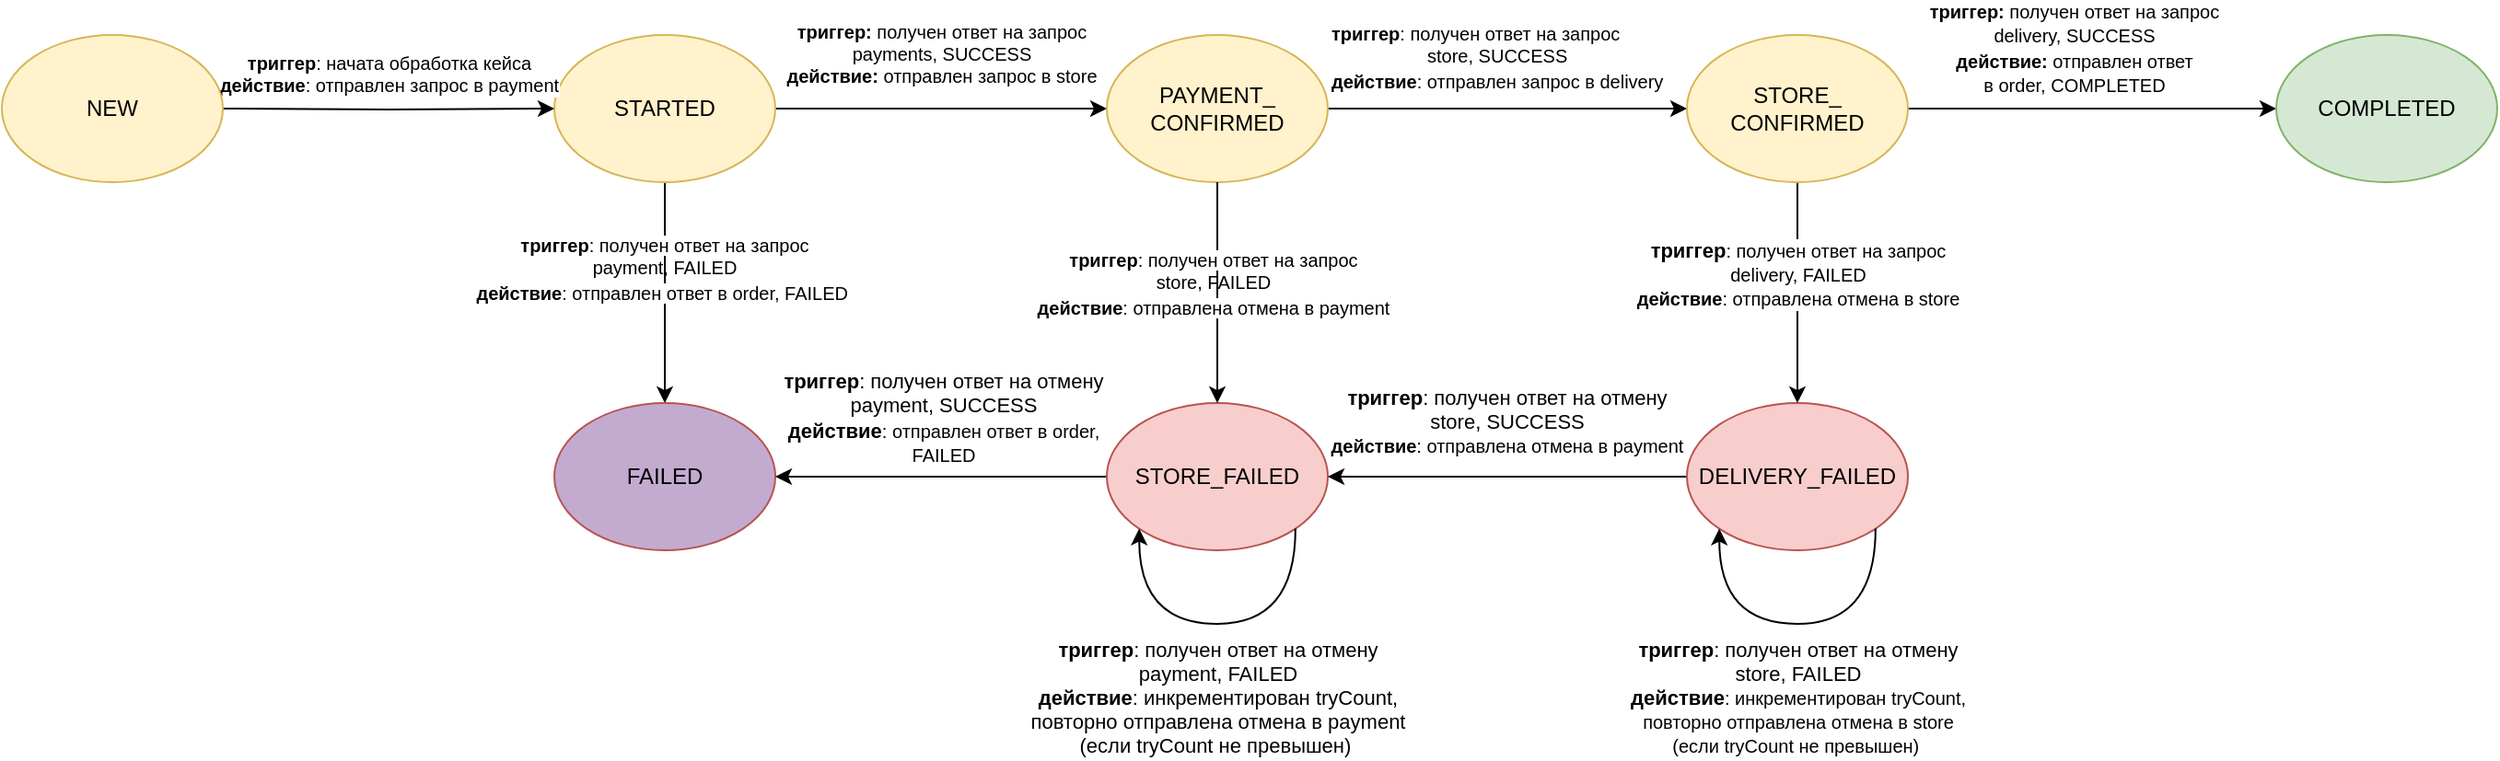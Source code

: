 <mxfile version="23.1.7" type="device">
  <diagram id="PWOiysjbzoVnrJI6Vcf2" name="Saga graph">
    <mxGraphModel dx="1434" dy="900" grid="1" gridSize="10" guides="1" tooltips="1" connect="1" arrows="1" fold="1" page="1" pageScale="1" pageWidth="827" pageHeight="1169" background="#ffffff" math="0" shadow="0">
      <root>
        <mxCell id="0" />
        <mxCell id="1" parent="0" />
        <mxCell id="Zed7AThDb2oXmbVCsnqb-12" style="edgeStyle=orthogonalEdgeStyle;rounded=0;orthogonalLoop=1;jettySize=auto;html=1;exitX=1;exitY=0.5;exitDx=0;exitDy=0;entryX=0;entryY=0.5;entryDx=0;entryDy=0;" parent="1" source="Zed7AThDb2oXmbVCsnqb-5" target="Zed7AThDb2oXmbVCsnqb-7" edge="1">
          <mxGeometry relative="1" as="geometry" />
        </mxCell>
        <mxCell id="Zed7AThDb2oXmbVCsnqb-22" style="rounded=0;orthogonalLoop=1;jettySize=auto;html=1;exitX=0.5;exitY=1;exitDx=0;exitDy=0;entryX=0.5;entryY=0;entryDx=0;entryDy=0;" parent="1" source="Zed7AThDb2oXmbVCsnqb-5" target="Zed7AThDb2oXmbVCsnqb-21" edge="1">
          <mxGeometry relative="1" as="geometry" />
        </mxCell>
        <mxCell id="Zed7AThDb2oXmbVCsnqb-5" value="STARTED" style="ellipse;whiteSpace=wrap;html=1;fillColor=#fff2cc;strokeColor=#d6b656;" parent="1" vertex="1">
          <mxGeometry x="300" y="150" width="120" height="80" as="geometry" />
        </mxCell>
        <mxCell id="Zed7AThDb2oXmbVCsnqb-11" style="edgeStyle=orthogonalEdgeStyle;rounded=0;orthogonalLoop=1;jettySize=auto;html=1;exitX=1;exitY=0.5;exitDx=0;exitDy=0;entryX=0;entryY=0.5;entryDx=0;entryDy=0;" parent="1" target="Zed7AThDb2oXmbVCsnqb-5" edge="1">
          <mxGeometry relative="1" as="geometry">
            <mxPoint x="120.0" y="190" as="sourcePoint" />
          </mxGeometry>
        </mxCell>
        <mxCell id="Zed7AThDb2oXmbVCsnqb-16" value="&lt;b&gt;триггер&lt;/b&gt;: начата обработка кейса&lt;br style=&quot;font-size: 10px;&quot;&gt;&lt;b&gt;действие&lt;/b&gt;: отправлен запрос в payment" style="edgeLabel;html=1;align=center;verticalAlign=middle;resizable=0;points=[];fontSize=10;" parent="Zed7AThDb2oXmbVCsnqb-11" vertex="1" connectable="0">
          <mxGeometry x="-0.2" y="3" relative="1" as="geometry">
            <mxPoint x="18" y="-17" as="offset" />
          </mxGeometry>
        </mxCell>
        <mxCell id="Zed7AThDb2oXmbVCsnqb-13" style="edgeStyle=orthogonalEdgeStyle;rounded=0;orthogonalLoop=1;jettySize=auto;html=1;exitX=1;exitY=0.5;exitDx=0;exitDy=0;" parent="1" source="Zed7AThDb2oXmbVCsnqb-7" target="Zed7AThDb2oXmbVCsnqb-8" edge="1">
          <mxGeometry relative="1" as="geometry" />
        </mxCell>
        <mxCell id="Zed7AThDb2oXmbVCsnqb-7" value="PAYMENT_ CONFIRMED" style="ellipse;whiteSpace=wrap;html=1;fillColor=#fff2cc;strokeColor=#d6b656;" parent="1" vertex="1">
          <mxGeometry x="600" y="150" width="120" height="80" as="geometry" />
        </mxCell>
        <mxCell id="Zed7AThDb2oXmbVCsnqb-14" style="edgeStyle=orthogonalEdgeStyle;rounded=0;orthogonalLoop=1;jettySize=auto;html=1;exitX=1;exitY=0.5;exitDx=0;exitDy=0;entryX=0;entryY=0.5;entryDx=0;entryDy=0;" parent="1" source="Zed7AThDb2oXmbVCsnqb-8" target="Zed7AThDb2oXmbVCsnqb-9" edge="1">
          <mxGeometry relative="1" as="geometry" />
        </mxCell>
        <mxCell id="Zed7AThDb2oXmbVCsnqb-20" value="&lt;font style=&quot;font-size: 10px;&quot;&gt;&lt;b&gt;триггер:&lt;/b&gt; получен ответ на запрос &lt;br&gt;delivery, SUCCESS&lt;br style=&quot;border-color: var(--border-color);&quot;&gt;&lt;b&gt;действие:&lt;/b&gt; отправлен ответ &lt;br&gt;в order, COMPLETED&lt;/font&gt;" style="edgeLabel;html=1;align=center;verticalAlign=middle;resizable=0;points=[];" parent="Zed7AThDb2oXmbVCsnqb-14" vertex="1" connectable="0">
          <mxGeometry x="-0.1" y="1" relative="1" as="geometry">
            <mxPoint y="-32" as="offset" />
          </mxGeometry>
        </mxCell>
        <mxCell id="Zed7AThDb2oXmbVCsnqb-32" style="edgeStyle=orthogonalEdgeStyle;rounded=0;orthogonalLoop=1;jettySize=auto;html=1;exitX=0.5;exitY=1;exitDx=0;exitDy=0;entryX=0.5;entryY=0;entryDx=0;entryDy=0;" parent="1" source="Zed7AThDb2oXmbVCsnqb-8" target="Zed7AThDb2oXmbVCsnqb-29" edge="1">
          <mxGeometry relative="1" as="geometry" />
        </mxCell>
        <mxCell id="Zed7AThDb2oXmbVCsnqb-33" value="&lt;b style=&quot;border-color: var(--border-color);&quot;&gt;триггер&lt;/b&gt;&lt;span style=&quot;border-color: var(--border-color); font-size: 10px;&quot;&gt;: получен ответ на запрос&lt;br style=&quot;border-color: var(--border-color);&quot;&gt;&lt;div style=&quot;border-color: var(--border-color);&quot;&gt;delivery, FAILED&lt;/div&gt;&lt;/span&gt;&lt;span style=&quot;border-color: var(--border-color); font-size: 10px;&quot;&gt;&lt;b style=&quot;border-color: var(--border-color);&quot;&gt;действие&lt;/b&gt;&lt;/span&gt;&lt;span style=&quot;border-color: var(--border-color); font-size: 10px;&quot;&gt;: отправлена отмена в store&lt;/span&gt;" style="edgeLabel;html=1;align=center;verticalAlign=middle;resizable=0;points=[];" parent="Zed7AThDb2oXmbVCsnqb-32" vertex="1" connectable="0">
          <mxGeometry x="-0.267" y="-1" relative="1" as="geometry">
            <mxPoint x="1" y="6" as="offset" />
          </mxGeometry>
        </mxCell>
        <mxCell id="Zed7AThDb2oXmbVCsnqb-8" value="STORE_ CONFIRMED" style="ellipse;whiteSpace=wrap;html=1;fillColor=#fff2cc;strokeColor=#d6b656;" parent="1" vertex="1">
          <mxGeometry x="915" y="150" width="120" height="80" as="geometry" />
        </mxCell>
        <mxCell id="Zed7AThDb2oXmbVCsnqb-9" value="COMPLETED" style="ellipse;whiteSpace=wrap;html=1;fillColor=#d5e8d4;strokeColor=#82b366;" parent="1" vertex="1">
          <mxGeometry x="1235" y="150" width="120" height="80" as="geometry" />
        </mxCell>
        <mxCell id="Zed7AThDb2oXmbVCsnqb-21" value="FAILED" style="ellipse;whiteSpace=wrap;html=1;fillColor=#C3ABD0;strokeColor=#b85450;" parent="1" vertex="1">
          <mxGeometry x="300" y="350" width="120" height="80" as="geometry" />
        </mxCell>
        <mxCell id="Zed7AThDb2oXmbVCsnqb-27" style="edgeStyle=orthogonalEdgeStyle;rounded=0;orthogonalLoop=1;jettySize=auto;html=1;exitX=0;exitY=0.5;exitDx=0;exitDy=0;entryX=1;entryY=0.5;entryDx=0;entryDy=0;" parent="1" source="Zed7AThDb2oXmbVCsnqb-24" target="Zed7AThDb2oXmbVCsnqb-21" edge="1">
          <mxGeometry relative="1" as="geometry" />
        </mxCell>
        <mxCell id="Zed7AThDb2oXmbVCsnqb-28" value="&lt;b style=&quot;border-color: var(--border-color);&quot;&gt;триггер&lt;/b&gt;: получен ответ на отмену&lt;br style=&quot;border-color: var(--border-color);&quot;&gt;&lt;div style=&quot;border-color: var(--border-color);&quot;&gt;payment, SUCCESS&lt;/div&gt;&lt;b style=&quot;border-color: var(--border-color);&quot;&gt;действие&lt;/b&gt;&lt;span style=&quot;border-color: var(--border-color); font-size: 10px;&quot;&gt;: отправлен ответ в order,&lt;br&gt;FAILED&lt;br&gt;&lt;/span&gt;" style="edgeLabel;html=1;align=center;verticalAlign=middle;resizable=0;points=[];" parent="Zed7AThDb2oXmbVCsnqb-27" vertex="1" connectable="0">
          <mxGeometry x="0.033" relative="1" as="geometry">
            <mxPoint x="4" y="-32" as="offset" />
          </mxGeometry>
        </mxCell>
        <mxCell id="Zed7AThDb2oXmbVCsnqb-24" value="STORE_FAILED" style="ellipse;whiteSpace=wrap;html=1;fillColor=#f8cecc;strokeColor=#b85450;" parent="1" vertex="1">
          <mxGeometry x="600" y="350" width="120" height="80" as="geometry" />
        </mxCell>
        <mxCell id="Zed7AThDb2oXmbVCsnqb-30" style="edgeStyle=orthogonalEdgeStyle;rounded=0;orthogonalLoop=1;jettySize=auto;html=1;exitX=0;exitY=0.5;exitDx=0;exitDy=0;entryX=1;entryY=0.5;entryDx=0;entryDy=0;" parent="1" source="Zed7AThDb2oXmbVCsnqb-29" target="Zed7AThDb2oXmbVCsnqb-24" edge="1">
          <mxGeometry relative="1" as="geometry" />
        </mxCell>
        <mxCell id="Zed7AThDb2oXmbVCsnqb-31" value="&lt;b style=&quot;border-color: var(--border-color);&quot;&gt;триггер&lt;/b&gt;: получен ответ на отмену&lt;br style=&quot;border-color: var(--border-color);&quot;&gt;&lt;div style=&quot;border-color: var(--border-color);&quot;&gt;store, SUCCESS&lt;/div&gt;&lt;span style=&quot;border-color: var(--border-color); font-size: 10px;&quot;&gt;&lt;b style=&quot;border-color: var(--border-color);&quot;&gt;действие&lt;/b&gt;&lt;/span&gt;&lt;span style=&quot;border-color: var(--border-color); font-size: 10px;&quot;&gt;: отправлена отмена в payment&lt;/span&gt;" style="edgeLabel;html=1;align=center;verticalAlign=middle;resizable=0;points=[];" parent="Zed7AThDb2oXmbVCsnqb-30" vertex="1" connectable="0">
          <mxGeometry x="0.012" y="1" relative="1" as="geometry">
            <mxPoint y="-31" as="offset" />
          </mxGeometry>
        </mxCell>
        <mxCell id="Zed7AThDb2oXmbVCsnqb-29" value="DELIVERY_FAILED" style="ellipse;whiteSpace=wrap;html=1;fillColor=#f8cecc;strokeColor=#b85450;" parent="1" vertex="1">
          <mxGeometry x="915" y="350" width="120" height="80" as="geometry" />
        </mxCell>
        <mxCell id="Zed7AThDb2oXmbVCsnqb-34" style="edgeStyle=orthogonalEdgeStyle;rounded=0;orthogonalLoop=1;jettySize=auto;html=1;exitX=1;exitY=1;exitDx=0;exitDy=0;entryX=0;entryY=1;entryDx=0;entryDy=0;curved=1;" parent="1" source="Zed7AThDb2oXmbVCsnqb-29" target="Zed7AThDb2oXmbVCsnqb-29" edge="1">
          <mxGeometry relative="1" as="geometry">
            <Array as="points">
              <mxPoint x="1017" y="470" />
              <mxPoint x="933" y="470" />
            </Array>
          </mxGeometry>
        </mxCell>
        <mxCell id="Zed7AThDb2oXmbVCsnqb-36" value="&lt;b style=&quot;border-color: var(--border-color);&quot;&gt;триггер&lt;/b&gt;: получен ответ на отмену&lt;br style=&quot;border-color: var(--border-color);&quot;&gt;&lt;div style=&quot;border-color: var(--border-color);&quot;&gt;store, FAILED&lt;/div&gt;&lt;b style=&quot;border-color: var(--border-color);&quot;&gt;действие&lt;/b&gt;&lt;span style=&quot;border-color: var(--border-color); font-size: 10px;&quot;&gt;: инкрементирован tryCount, &lt;br&gt;повторно отправлена отмена в store&lt;br&gt;(если tryCount не превышен)&amp;nbsp;&lt;/span&gt;" style="edgeLabel;html=1;align=center;verticalAlign=middle;resizable=0;points=[];" parent="Zed7AThDb2oXmbVCsnqb-34" vertex="1" connectable="0">
          <mxGeometry x="-0.043" y="-1" relative="1" as="geometry">
            <mxPoint x="-4" y="41" as="offset" />
          </mxGeometry>
        </mxCell>
        <mxCell id="Zed7AThDb2oXmbVCsnqb-35" style="edgeStyle=orthogonalEdgeStyle;rounded=0;orthogonalLoop=1;jettySize=auto;html=1;exitX=1;exitY=1;exitDx=0;exitDy=0;entryX=0;entryY=1;entryDx=0;entryDy=0;curved=1;" parent="1" source="Zed7AThDb2oXmbVCsnqb-24" target="Zed7AThDb2oXmbVCsnqb-24" edge="1">
          <mxGeometry relative="1" as="geometry">
            <Array as="points">
              <mxPoint x="702" y="470" />
              <mxPoint x="618" y="470" />
            </Array>
          </mxGeometry>
        </mxCell>
        <mxCell id="Zed7AThDb2oXmbVCsnqb-37" value="&lt;b style=&quot;border-color: var(--border-color);&quot;&gt;триггер&lt;/b&gt;: получен ответ на отмену&lt;br style=&quot;border-color: var(--border-color);&quot;&gt;&lt;div style=&quot;border-color: var(--border-color);&quot;&gt;payment, FAILED&lt;/div&gt;&lt;b style=&quot;border-color: var(--border-color);&quot;&gt;действие&lt;/b&gt;: инкрементирован tryCount,&lt;br style=&quot;border-color: var(--border-color);&quot;&gt;повторно отправлена отмена в payment&lt;br style=&quot;border-color: var(--border-color);&quot;&gt;(если tryCount не превышен)&amp;nbsp;" style="edgeLabel;html=1;align=center;verticalAlign=middle;resizable=0;points=[];" parent="Zed7AThDb2oXmbVCsnqb-35" vertex="1" connectable="0">
          <mxGeometry x="0.021" y="-3" relative="1" as="geometry">
            <mxPoint x="2" y="43" as="offset" />
          </mxGeometry>
        </mxCell>
        <mxCell id="CrmGV0YVb1WpP6SqVi9G-1" value="NEW" style="ellipse;whiteSpace=wrap;html=1;fillColor=#fff2cc;strokeColor=#d6b656;" parent="1" vertex="1">
          <mxGeometry y="150" width="120" height="80" as="geometry" />
        </mxCell>
        <mxCell id="CrmGV0YVb1WpP6SqVi9G-2" value="&lt;b&gt;триггер:&lt;/b&gt; получен ответ на запрос &lt;br&gt;payments, SUCCESS&lt;br style=&quot;font-size: 10px;&quot;&gt;&lt;b&gt;действие:&lt;/b&gt; отправлен запрос в store" style="edgeLabel;html=1;align=center;verticalAlign=middle;resizable=0;points=[];fontSize=10;" parent="1" vertex="1" connectable="0">
          <mxGeometry x="510.004" y="160.0" as="geometry" />
        </mxCell>
        <mxCell id="CrmGV0YVb1WpP6SqVi9G-3" value="&lt;span style=&quot;color: rgb(0, 0, 0); font-family: Helvetica; font-size: 10px; font-style: normal; font-variant-ligatures: normal; font-variant-caps: normal; letter-spacing: normal; orphans: 2; text-align: center; text-indent: 0px; text-transform: none; widows: 2; word-spacing: 0px; -webkit-text-stroke-width: 0px; background-color: rgb(255, 255, 255); text-decoration-thickness: initial; text-decoration-style: initial; text-decoration-color: initial; float: none; display: inline !important;&quot;&gt;&lt;b&gt;триггер&lt;/b&gt;&lt;/span&gt;&lt;span style=&quot;color: rgb(0, 0, 0); font-family: Helvetica; font-size: 10px; font-style: normal; font-variant-ligatures: normal; font-variant-caps: normal; font-weight: 400; letter-spacing: normal; orphans: 2; text-indent: 0px; text-transform: none; widows: 2; word-spacing: 0px; -webkit-text-stroke-width: 0px; background-color: rgb(255, 255, 255); text-decoration-thickness: initial; text-decoration-style: initial; text-decoration-color: initial; float: none; display: inline !important;&quot;&gt;: получен ответ на запрос &lt;br&gt;&lt;div style=&quot;text-align: center;&quot;&gt;store, SUCCESS&lt;/div&gt;&lt;/span&gt;&lt;span style=&quot;color: rgb(0, 0, 0); font-family: Helvetica; font-size: 10px; font-style: normal; font-variant-ligatures: normal; font-variant-caps: normal; letter-spacing: normal; orphans: 2; text-align: center; text-indent: 0px; text-transform: none; widows: 2; word-spacing: 0px; -webkit-text-stroke-width: 0px; background-color: rgb(255, 255, 255); text-decoration-thickness: initial; text-decoration-style: initial; text-decoration-color: initial; float: none; display: inline !important;&quot;&gt;&lt;b&gt;действие&lt;/b&gt;&lt;/span&gt;&lt;span style=&quot;color: rgb(0, 0, 0); font-family: Helvetica; font-size: 10px; font-style: normal; font-variant-ligatures: normal; font-variant-caps: normal; font-weight: 400; letter-spacing: normal; orphans: 2; text-align: center; text-indent: 0px; text-transform: none; widows: 2; word-spacing: 0px; -webkit-text-stroke-width: 0px; background-color: rgb(255, 255, 255); text-decoration-thickness: initial; text-decoration-style: initial; text-decoration-color: initial; float: none; display: inline !important;&quot;&gt;: отправлен запрос в delivery&lt;/span&gt;" style="text;whiteSpace=wrap;html=1;" parent="1" vertex="1">
          <mxGeometry x="720" y="135" width="290" height="50" as="geometry" />
        </mxCell>
        <mxCell id="CrmGV0YVb1WpP6SqVi9G-4" value="&lt;span style=&quot;border-color: var(--border-color); color: rgb(0, 0, 0); font-family: Helvetica; font-style: normal; font-variant-ligatures: normal; font-variant-caps: normal; font-weight: 400; letter-spacing: normal; orphans: 2; text-indent: 0px; text-transform: none; widows: 2; word-spacing: 0px; -webkit-text-stroke-width: 0px; text-decoration-thickness: initial; text-decoration-style: initial; text-decoration-color: initial; font-size: 10px; background-color: rgb(255, 255, 255); float: none; display: inline !important;&quot;&gt;&lt;b style=&quot;border-color: var(--border-color);&quot;&gt;триггер&lt;/b&gt;&lt;/span&gt;&lt;span style=&quot;border-color: var(--border-color); color: rgb(0, 0, 0); font-family: Helvetica; font-style: normal; font-variant-ligatures: normal; font-variant-caps: normal; font-weight: 400; letter-spacing: normal; orphans: 2; text-indent: 0px; text-transform: none; widows: 2; word-spacing: 0px; -webkit-text-stroke-width: 0px; text-decoration-thickness: initial; text-decoration-style: initial; text-decoration-color: initial; font-size: 10px; background-color: rgb(255, 255, 255); float: none; display: inline !important;&quot;&gt;: получен ответ на запрос&lt;br style=&quot;border-color: var(--border-color);&quot;&gt;&lt;div style=&quot;border-color: var(--border-color);&quot;&gt;payment, FAILED&lt;/div&gt;&lt;/span&gt;&lt;span style=&quot;border-color: var(--border-color); color: rgb(0, 0, 0); font-family: Helvetica; font-style: normal; font-variant-ligatures: normal; font-variant-caps: normal; font-weight: 400; letter-spacing: normal; orphans: 2; text-indent: 0px; text-transform: none; widows: 2; word-spacing: 0px; -webkit-text-stroke-width: 0px; text-decoration-thickness: initial; text-decoration-style: initial; text-decoration-color: initial; font-size: 10px; background-color: rgb(255, 255, 255); float: none; display: inline !important;&quot;&gt;&lt;b style=&quot;border-color: var(--border-color);&quot;&gt;действие&lt;/b&gt;&lt;/span&gt;&lt;span style=&quot;border-color: var(--border-color); color: rgb(0, 0, 0); font-family: Helvetica; font-style: normal; font-variant-ligatures: normal; font-variant-caps: normal; font-weight: 400; letter-spacing: normal; orphans: 2; text-indent: 0px; text-transform: none; widows: 2; word-spacing: 0px; -webkit-text-stroke-width: 0px; text-decoration-thickness: initial; text-decoration-style: initial; text-decoration-color: initial; font-size: 10px; background-color: rgb(255, 255, 255); float: none; display: inline !important;&quot;&gt;: отправлен ответ в order, FAILED&amp;nbsp;&lt;/span&gt;" style="text;whiteSpace=wrap;html=1;align=center;" parent="1" vertex="1">
          <mxGeometry x="255" y="250" width="210" height="60" as="geometry" />
        </mxCell>
        <mxCell id="CrmGV0YVb1WpP6SqVi9G-6" value="" style="edgeStyle=orthogonalEdgeStyle;rounded=0;orthogonalLoop=1;jettySize=auto;html=1;exitX=0.5;exitY=1;exitDx=0;exitDy=0;" parent="1" source="Zed7AThDb2oXmbVCsnqb-7" target="Zed7AThDb2oXmbVCsnqb-24" edge="1">
          <mxGeometry relative="1" as="geometry">
            <mxPoint x="660" y="230" as="sourcePoint" />
            <mxPoint x="660" y="350" as="targetPoint" />
          </mxGeometry>
        </mxCell>
        <mxCell id="CrmGV0YVb1WpP6SqVi9G-5" value="&lt;span style=&quot;border-color: var(--border-color); color: rgb(0, 0, 0); font-family: Helvetica; font-style: normal; font-variant-ligatures: normal; font-variant-caps: normal; font-weight: 400; letter-spacing: normal; orphans: 2; text-indent: 0px; text-transform: none; widows: 2; word-spacing: 0px; -webkit-text-stroke-width: 0px; text-decoration-thickness: initial; text-decoration-style: initial; text-decoration-color: initial; font-size: 10px; background-color: rgb(255, 255, 255); float: none; display: inline !important;&quot;&gt;&lt;b style=&quot;border-color: var(--border-color);&quot;&gt;триггер&lt;/b&gt;&lt;/span&gt;&lt;span style=&quot;border-color: var(--border-color); color: rgb(0, 0, 0); font-family: Helvetica; font-style: normal; font-variant-ligatures: normal; font-variant-caps: normal; font-weight: 400; letter-spacing: normal; orphans: 2; text-indent: 0px; text-transform: none; widows: 2; word-spacing: 0px; -webkit-text-stroke-width: 0px; text-decoration-thickness: initial; text-decoration-style: initial; text-decoration-color: initial; font-size: 10px; background-color: rgb(255, 255, 255); float: none; display: inline !important;&quot;&gt;: получен ответ на запрос&lt;br style=&quot;border-color: var(--border-color);&quot;&gt;&lt;div style=&quot;border-color: var(--border-color);&quot;&gt;store, FAILED&lt;/div&gt;&lt;/span&gt;&lt;span style=&quot;border-color: var(--border-color); color: rgb(0, 0, 0); font-family: Helvetica; font-style: normal; font-variant-ligatures: normal; font-variant-caps: normal; font-weight: 400; letter-spacing: normal; orphans: 2; text-indent: 0px; text-transform: none; widows: 2; word-spacing: 0px; -webkit-text-stroke-width: 0px; text-decoration-thickness: initial; text-decoration-style: initial; text-decoration-color: initial; font-size: 10px; background-color: rgb(255, 255, 255); float: none; display: inline !important;&quot;&gt;&lt;b style=&quot;border-color: var(--border-color);&quot;&gt;действие&lt;/b&gt;&lt;/span&gt;&lt;span style=&quot;border-color: var(--border-color); color: rgb(0, 0, 0); font-family: Helvetica; font-style: normal; font-variant-ligatures: normal; font-variant-caps: normal; font-weight: 400; letter-spacing: normal; orphans: 2; text-indent: 0px; text-transform: none; widows: 2; word-spacing: 0px; -webkit-text-stroke-width: 0px; text-decoration-thickness: initial; text-decoration-style: initial; text-decoration-color: initial; font-size: 10px; background-color: rgb(255, 255, 255); float: none; display: inline !important;&quot;&gt;: отправлена отмена в payment&lt;/span&gt;" style="text;whiteSpace=wrap;html=1;align=center;" parent="1" vertex="1">
          <mxGeometry x="553" y="258" width="210" height="60" as="geometry" />
        </mxCell>
      </root>
    </mxGraphModel>
  </diagram>
</mxfile>
